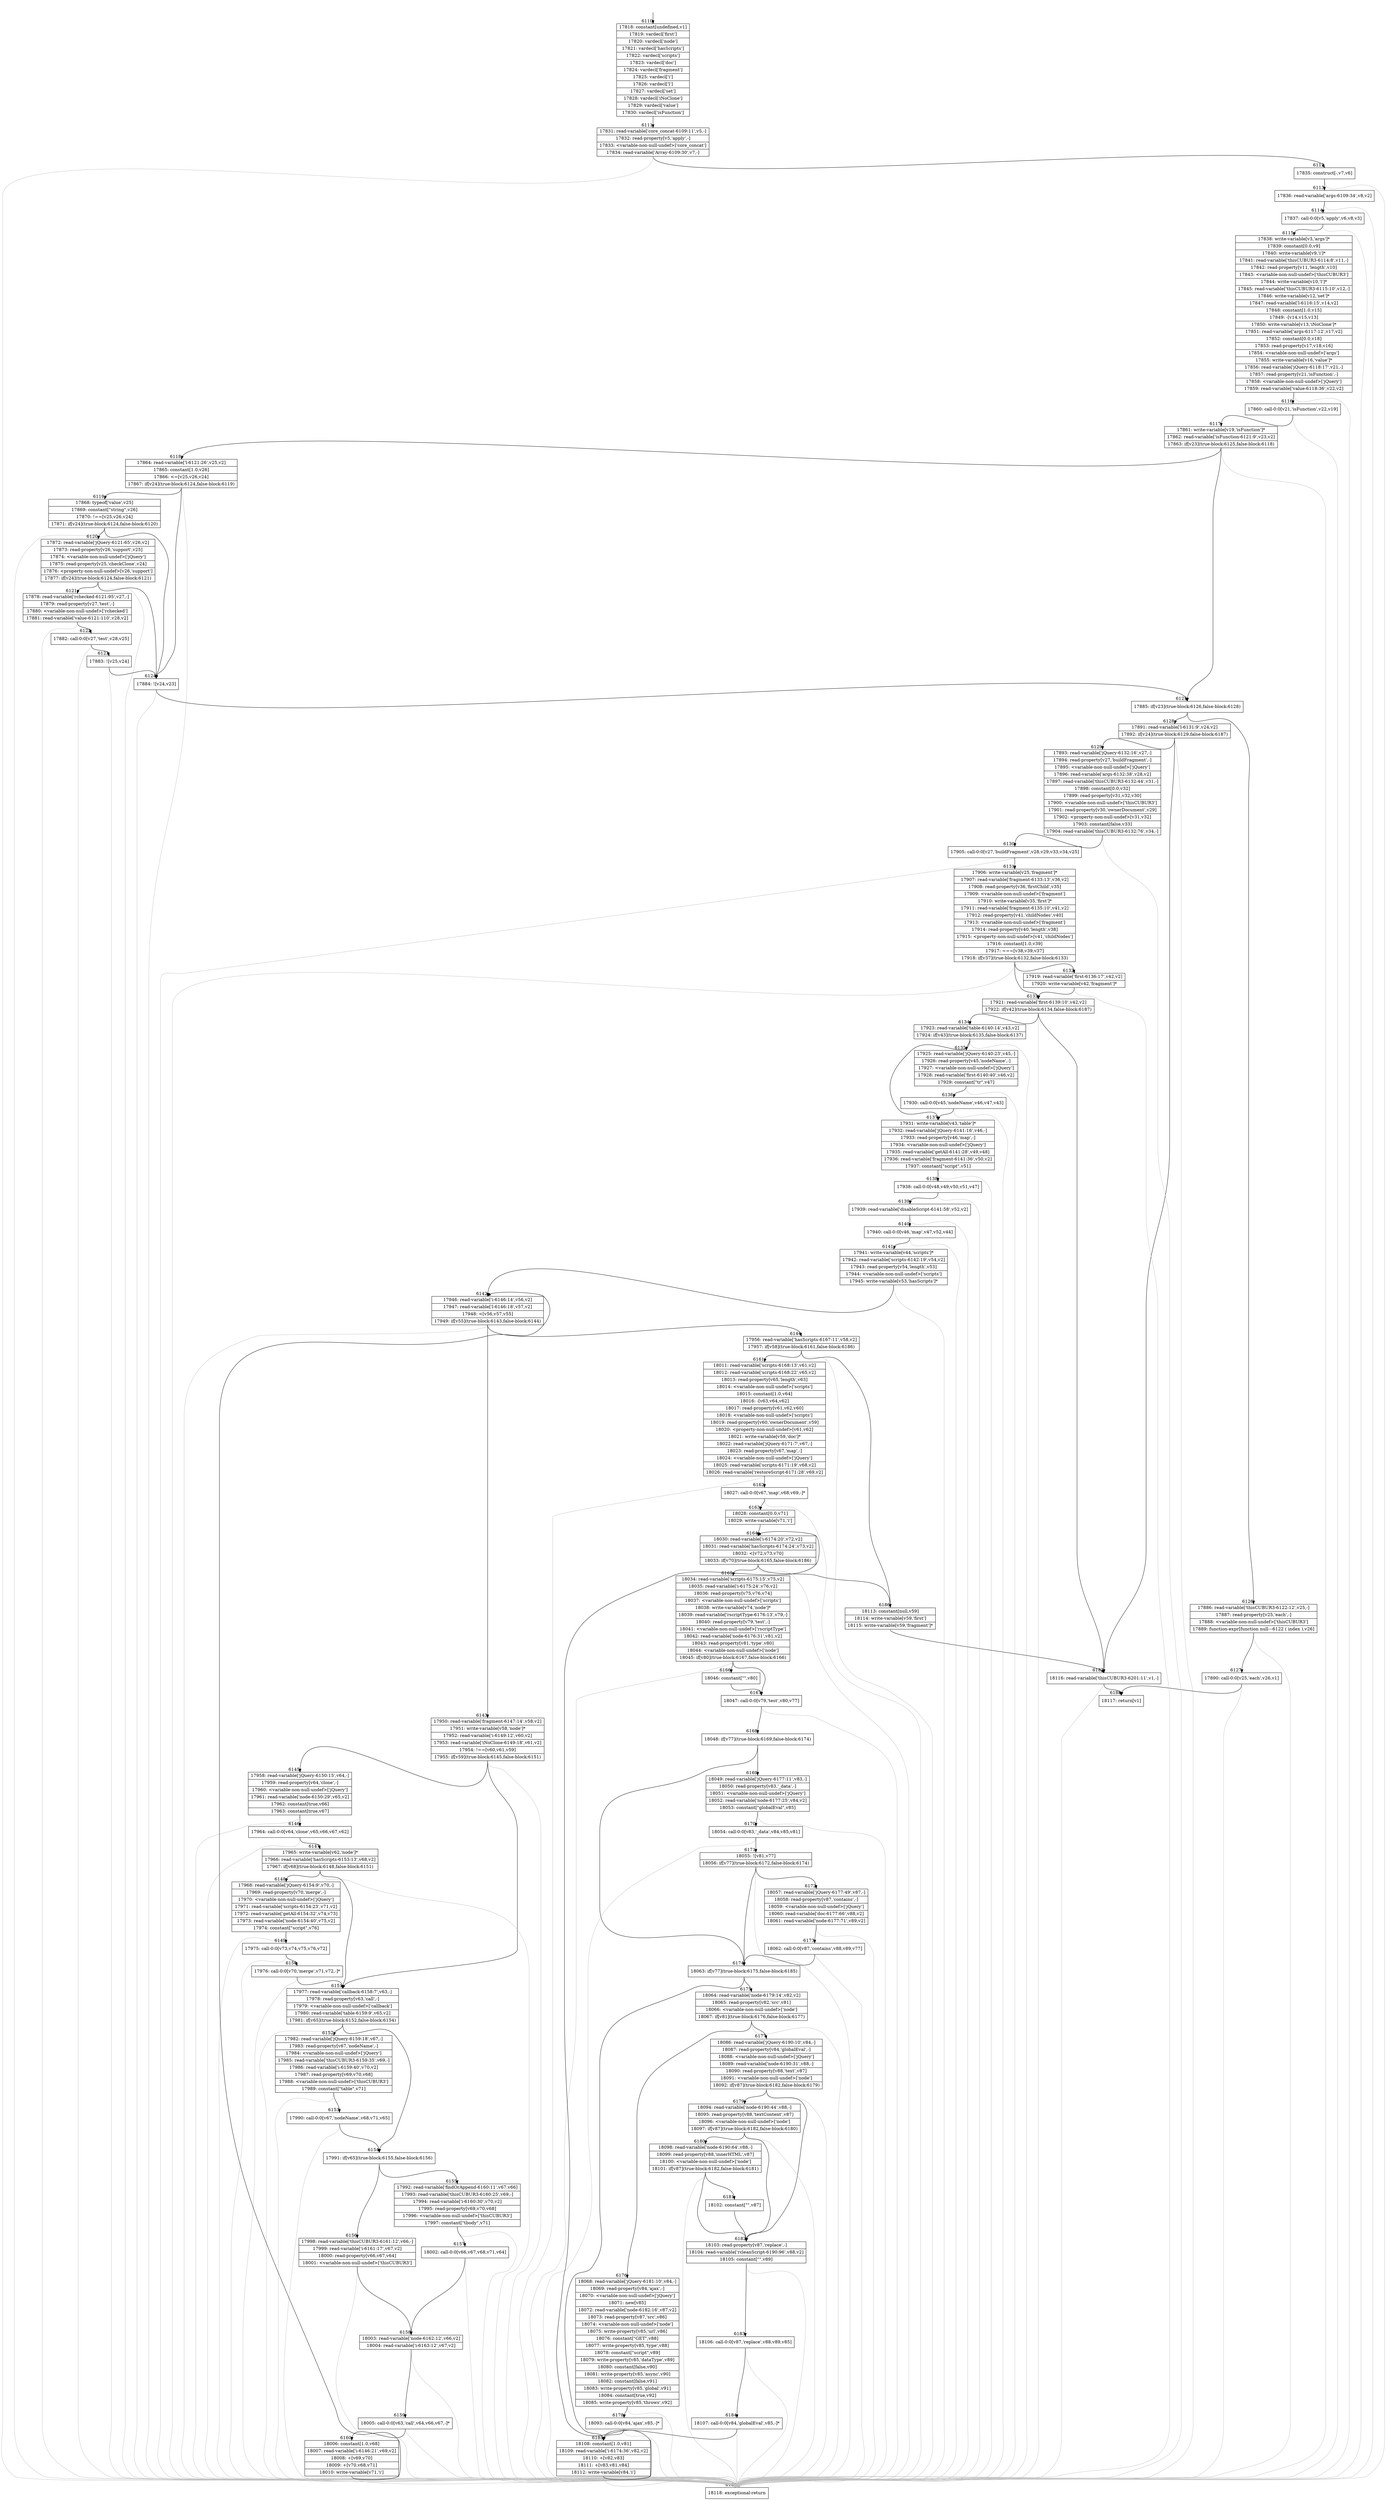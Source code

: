 digraph {
rankdir="TD"
BB_entry402[shape=none,label=""];
BB_entry402 -> BB6110 [tailport=s, headport=n, headlabel="    6110"]
BB6110 [shape=record label="{17818: constant[undefined,v1]|17819: vardecl['first']|17820: vardecl['node']|17821: vardecl['hasScripts']|17822: vardecl['scripts']|17823: vardecl['doc']|17824: vardecl['fragment']|17825: vardecl['i']|17826: vardecl['l']|17827: vardecl['set']|17828: vardecl['iNoClone']|17829: vardecl['value']|17830: vardecl['isFunction']}" ] 
BB6110 -> BB6111 [tailport=s, headport=n, headlabel="      6111"]
BB6111 [shape=record label="{17831: read-variable['core_concat-6109:11',v5,-]|17832: read-property[v5,'apply',-]|17833: \<variable-non-null-undef\>['core_concat']|17834: read-variable['Array-6109:30',v7,-]}" ] 
BB6111 -> BB6112 [tailport=s, headport=n, headlabel="      6112"]
BB6111 -> BB6189 [tailport=s, headport=n, color=gray, headlabel="      6189"]
BB6112 [shape=record label="{17835: construct[-,v7,v6]}" ] 
BB6112 -> BB6113 [tailport=s, headport=n, headlabel="      6113"]
BB6112 -> BB6189 [tailport=s, headport=n, color=gray]
BB6113 [shape=record label="{17836: read-variable['args-6109:34',v8,v2]}" ] 
BB6113 -> BB6114 [tailport=s, headport=n, headlabel="      6114"]
BB6113 -> BB6189 [tailport=s, headport=n, color=gray]
BB6114 [shape=record label="{17837: call-0:0[v5,'apply',v6,v8,v3]}" ] 
BB6114 -> BB6115 [tailport=s, headport=n, headlabel="      6115"]
BB6114 -> BB6189 [tailport=s, headport=n, color=gray]
BB6115 [shape=record label="{17838: write-variable[v3,'args']*|17839: constant[0.0,v9]|17840: write-variable[v9,'i']*|17841: read-variable['thisCUBUR3-6114:8',v11,-]|17842: read-property[v11,'length',v10]|17843: \<variable-non-null-undef\>['thisCUBUR3']|17844: write-variable[v10,'l']*|17845: read-variable['thisCUBUR3-6115:10',v12,-]|17846: write-variable[v12,'set']*|17847: read-variable['l-6116:15',v14,v2]|17848: constant[1.0,v15]|17849: -[v14,v15,v13]|17850: write-variable[v13,'iNoClone']*|17851: read-variable['args-6117:12',v17,v2]|17852: constant[0.0,v18]|17853: read-property[v17,v18,v16]|17854: \<variable-non-null-undef\>['args']|17855: write-variable[v16,'value']*|17856: read-variable['jQuery-6118:17',v21,-]|17857: read-property[v21,'isFunction',-]|17858: \<variable-non-null-undef\>['jQuery']|17859: read-variable['value-6118:36',v22,v2]}" ] 
BB6115 -> BB6116 [tailport=s, headport=n, headlabel="      6116"]
BB6115 -> BB6189 [tailport=s, headport=n, color=gray]
BB6116 [shape=record label="{17860: call-0:0[v21,'isFunction',v22,v19]}" ] 
BB6116 -> BB6117 [tailport=s, headport=n, headlabel="      6117"]
BB6116 -> BB6189 [tailport=s, headport=n, color=gray]
BB6117 [shape=record label="{17861: write-variable[v19,'isFunction']*|17862: read-variable['isFunction-6121:9',v23,v2]|17863: if[v23](true-block:6125,false-block:6118)}" ] 
BB6117 -> BB6125 [tailport=s, headport=n, headlabel="      6125"]
BB6117 -> BB6118 [tailport=s, headport=n, headlabel="      6118"]
BB6117 -> BB6189 [tailport=s, headport=n, color=gray]
BB6118 [shape=record label="{17864: read-variable['l-6121:26',v25,v2]|17865: constant[1.0,v26]|17866: \<=[v25,v26,v24]|17867: if[v24](true-block:6124,false-block:6119)}" ] 
BB6118 -> BB6124 [tailport=s, headport=n, headlabel="      6124"]
BB6118 -> BB6119 [tailport=s, headport=n, headlabel="      6119"]
BB6118 -> BB6189 [tailport=s, headport=n, color=gray]
BB6119 [shape=record label="{17868: typeof['value',v25]|17869: constant[\"string\",v26]|17870: !==[v25,v26,v24]|17871: if[v24](true-block:6124,false-block:6120)}" ] 
BB6119 -> BB6124 [tailport=s, headport=n]
BB6119 -> BB6120 [tailport=s, headport=n, headlabel="      6120"]
BB6119 -> BB6189 [tailport=s, headport=n, color=gray]
BB6120 [shape=record label="{17872: read-variable['jQuery-6121:65',v26,v2]|17873: read-property[v26,'support',v25]|17874: \<variable-non-null-undef\>['jQuery']|17875: read-property[v25,'checkClone',v24]|17876: \<property-non-null-undef\>[v26,'support']|17877: if[v24](true-block:6124,false-block:6121)}" ] 
BB6120 -> BB6124 [tailport=s, headport=n]
BB6120 -> BB6121 [tailport=s, headport=n, headlabel="      6121"]
BB6120 -> BB6189 [tailport=s, headport=n, color=gray]
BB6121 [shape=record label="{17878: read-variable['rchecked-6121:95',v27,-]|17879: read-property[v27,'test',-]|17880: \<variable-non-null-undef\>['rchecked']|17881: read-variable['value-6121:110',v28,v2]}" ] 
BB6121 -> BB6122 [tailport=s, headport=n, headlabel="      6122"]
BB6121 -> BB6189 [tailport=s, headport=n, color=gray]
BB6122 [shape=record label="{17882: call-0:0[v27,'test',v28,v25]}" ] 
BB6122 -> BB6123 [tailport=s, headport=n, headlabel="      6123"]
BB6122 -> BB6189 [tailport=s, headport=n, color=gray]
BB6123 [shape=record label="{17883: ![v25,v24]}" ] 
BB6123 -> BB6124 [tailport=s, headport=n]
BB6123 -> BB6189 [tailport=s, headport=n, color=gray]
BB6124 [shape=record label="{17884: ![v24,v23]}" ] 
BB6124 -> BB6125 [tailport=s, headport=n]
BB6124 -> BB6189 [tailport=s, headport=n, color=gray]
BB6125 [shape=record label="{17885: if[v23](true-block:6126,false-block:6128)}" ] 
BB6125 -> BB6126 [tailport=s, headport=n, headlabel="      6126"]
BB6125 -> BB6128 [tailport=s, headport=n, headlabel="      6128"]
BB6126 [shape=record label="{17886: read-variable['thisCUBUR3-6122:12',v25,-]|17887: read-property[v25,'each',-]|17888: \<variable-non-null-undef\>['thisCUBUR3']|17889: function-expr[function null---6122 ( index ),v26]}" ] 
BB6126 -> BB6127 [tailport=s, headport=n, headlabel="      6127"]
BB6126 -> BB6189 [tailport=s, headport=n, color=gray]
BB6127 [shape=record label="{17890: call-0:0[v25,'each',v26,v1]}" ] 
BB6127 -> BB6188 [tailport=s, headport=n, headlabel="      6188"]
BB6127 -> BB6189 [tailport=s, headport=n, color=gray]
BB6128 [shape=record label="{17891: read-variable['l-6131:9',v24,v2]|17892: if[v24](true-block:6129,false-block:6187)}" ] 
BB6128 -> BB6129 [tailport=s, headport=n, headlabel="      6129"]
BB6128 -> BB6187 [tailport=s, headport=n, headlabel="      6187"]
BB6128 -> BB6189 [tailport=s, headport=n, color=gray]
BB6129 [shape=record label="{17893: read-variable['jQuery-6132:16',v27,-]|17894: read-property[v27,'buildFragment',-]|17895: \<variable-non-null-undef\>['jQuery']|17896: read-variable['args-6132:38',v28,v2]|17897: read-variable['thisCUBUR3-6132:44',v31,-]|17898: constant[0.0,v32]|17899: read-property[v31,v32,v30]|17900: \<variable-non-null-undef\>['thisCUBUR3']|17901: read-property[v30,'ownerDocument',v29]|17902: \<property-non-null-undef\>[v31,v32]|17903: constant[false,v33]|17904: read-variable['thisCUBUR3-6132:76',v34,-]}" ] 
BB6129 -> BB6130 [tailport=s, headport=n, headlabel="      6130"]
BB6129 -> BB6189 [tailport=s, headport=n, color=gray]
BB6130 [shape=record label="{17905: call-0:0[v27,'buildFragment',v28,v29,v33,v34,v25]}" ] 
BB6130 -> BB6131 [tailport=s, headport=n, headlabel="      6131"]
BB6130 -> BB6189 [tailport=s, headport=n, color=gray]
BB6131 [shape=record label="{17906: write-variable[v25,'fragment']*|17907: read-variable['fragment-6133:13',v36,v2]|17908: read-property[v36,'firstChild',v35]|17909: \<variable-non-null-undef\>['fragment']|17910: write-variable[v35,'first']*|17911: read-variable['fragment-6135:10',v41,v2]|17912: read-property[v41,'childNodes',v40]|17913: \<variable-non-null-undef\>['fragment']|17914: read-property[v40,'length',v38]|17915: \<property-non-null-undef\>[v41,'childNodes']|17916: constant[1.0,v39]|17917: ===[v38,v39,v37]|17918: if[v37](true-block:6132,false-block:6133)}" ] 
BB6131 -> BB6132 [tailport=s, headport=n, headlabel="      6132"]
BB6131 -> BB6133 [tailport=s, headport=n, headlabel="      6133"]
BB6131 -> BB6189 [tailport=s, headport=n, color=gray]
BB6132 [shape=record label="{17919: read-variable['first-6136:17',v42,v2]|17920: write-variable[v42,'fragment']*}" ] 
BB6132 -> BB6133 [tailport=s, headport=n]
BB6132 -> BB6189 [tailport=s, headport=n, color=gray]
BB6133 [shape=record label="{17921: read-variable['first-6139:10',v42,v2]|17922: if[v42](true-block:6134,false-block:6187)}" ] 
BB6133 -> BB6134 [tailport=s, headport=n, headlabel="      6134"]
BB6133 -> BB6187 [tailport=s, headport=n]
BB6133 -> BB6189 [tailport=s, headport=n, color=gray]
BB6134 [shape=record label="{17923: read-variable['table-6140:14',v43,v2]|17924: if[v43](true-block:6135,false-block:6137)}" ] 
BB6134 -> BB6137 [tailport=s, headport=n, headlabel="      6137"]
BB6134 -> BB6135 [tailport=s, headport=n, headlabel="      6135"]
BB6134 -> BB6189 [tailport=s, headport=n, color=gray]
BB6135 [shape=record label="{17925: read-variable['jQuery-6140:23',v45,-]|17926: read-property[v45,'nodeName',-]|17927: \<variable-non-null-undef\>['jQuery']|17928: read-variable['first-6140:40',v46,v2]|17929: constant[\"tr\",v47]}" ] 
BB6135 -> BB6136 [tailport=s, headport=n, headlabel="      6136"]
BB6135 -> BB6189 [tailport=s, headport=n, color=gray]
BB6136 [shape=record label="{17930: call-0:0[v45,'nodeName',v46,v47,v43]}" ] 
BB6136 -> BB6137 [tailport=s, headport=n]
BB6136 -> BB6189 [tailport=s, headport=n, color=gray]
BB6137 [shape=record label="{17931: write-variable[v43,'table']*|17932: read-variable['jQuery-6141:16',v46,-]|17933: read-property[v46,'map',-]|17934: \<variable-non-null-undef\>['jQuery']|17935: read-variable['getAll-6141:28',v49,v48]|17936: read-variable['fragment-6141:36',v50,v2]|17937: constant[\"script\",v51]}" ] 
BB6137 -> BB6138 [tailport=s, headport=n, headlabel="      6138"]
BB6137 -> BB6189 [tailport=s, headport=n, color=gray]
BB6138 [shape=record label="{17938: call-0:0[v48,v49,v50,v51,v47]}" ] 
BB6138 -> BB6139 [tailport=s, headport=n, headlabel="      6139"]
BB6138 -> BB6189 [tailport=s, headport=n, color=gray]
BB6139 [shape=record label="{17939: read-variable['disableScript-6141:58',v52,v2]}" ] 
BB6139 -> BB6140 [tailport=s, headport=n, headlabel="      6140"]
BB6139 -> BB6189 [tailport=s, headport=n, color=gray]
BB6140 [shape=record label="{17940: call-0:0[v46,'map',v47,v52,v44]}" ] 
BB6140 -> BB6141 [tailport=s, headport=n, headlabel="      6141"]
BB6140 -> BB6189 [tailport=s, headport=n, color=gray]
BB6141 [shape=record label="{17941: write-variable[v44,'scripts']*|17942: read-variable['scripts-6142:19',v54,v2]|17943: read-property[v54,'length',v53]|17944: \<variable-non-null-undef\>['scripts']|17945: write-variable[v53,'hasScripts']*}" ] 
BB6141 -> BB6142 [tailport=s, headport=n, headlabel="      6142"]
BB6141 -> BB6189 [tailport=s, headport=n, color=gray]
BB6142 [shape=record label="{17946: read-variable['i-6146:14',v56,v2]|17947: read-variable['l-6146:18',v57,v2]|17948: \<[v56,v57,v55]|17949: if[v55](true-block:6143,false-block:6144)}" ] 
BB6142 -> BB6143 [tailport=s, headport=n, headlabel="      6143"]
BB6142 -> BB6144 [tailport=s, headport=n, headlabel="      6144"]
BB6142 -> BB6189 [tailport=s, headport=n, color=gray]
BB6143 [shape=record label="{17950: read-variable['fragment-6147:14',v58,v2]|17951: write-variable[v58,'node']*|17952: read-variable['i-6149:12',v60,v2]|17953: read-variable['iNoClone-6149:18',v61,v2]|17954: !==[v60,v61,v59]|17955: if[v59](true-block:6145,false-block:6151)}" ] 
BB6143 -> BB6145 [tailport=s, headport=n, headlabel="      6145"]
BB6143 -> BB6151 [tailport=s, headport=n, headlabel="      6151"]
BB6143 -> BB6189 [tailport=s, headport=n, color=gray]
BB6144 [shape=record label="{17956: read-variable['hasScripts-6167:11',v58,v2]|17957: if[v58](true-block:6161,false-block:6186)}" ] 
BB6144 -> BB6161 [tailport=s, headport=n, headlabel="      6161"]
BB6144 -> BB6186 [tailport=s, headport=n, headlabel="      6186"]
BB6144 -> BB6189 [tailport=s, headport=n, color=gray]
BB6145 [shape=record label="{17958: read-variable['jQuery-6150:15',v64,-]|17959: read-property[v64,'clone',-]|17960: \<variable-non-null-undef\>['jQuery']|17961: read-variable['node-6150:29',v65,v2]|17962: constant[true,v66]|17963: constant[true,v67]}" ] 
BB6145 -> BB6146 [tailport=s, headport=n, headlabel="      6146"]
BB6145 -> BB6189 [tailport=s, headport=n, color=gray]
BB6146 [shape=record label="{17964: call-0:0[v64,'clone',v65,v66,v67,v62]}" ] 
BB6146 -> BB6147 [tailport=s, headport=n, headlabel="      6147"]
BB6146 -> BB6189 [tailport=s, headport=n, color=gray]
BB6147 [shape=record label="{17965: write-variable[v62,'node']*|17966: read-variable['hasScripts-6153:13',v68,v2]|17967: if[v68](true-block:6148,false-block:6151)}" ] 
BB6147 -> BB6148 [tailport=s, headport=n, headlabel="      6148"]
BB6147 -> BB6151 [tailport=s, headport=n]
BB6147 -> BB6189 [tailport=s, headport=n, color=gray]
BB6148 [shape=record label="{17968: read-variable['jQuery-6154:9',v70,-]|17969: read-property[v70,'merge',-]|17970: \<variable-non-null-undef\>['jQuery']|17971: read-variable['scripts-6154:23',v71,v2]|17972: read-variable['getAll-6154:32',v74,v73]|17973: read-variable['node-6154:40',v75,v2]|17974: constant[\"script\",v76]}" ] 
BB6148 -> BB6149 [tailport=s, headport=n, headlabel="      6149"]
BB6148 -> BB6189 [tailport=s, headport=n, color=gray]
BB6149 [shape=record label="{17975: call-0:0[v73,v74,v75,v76,v72]}" ] 
BB6149 -> BB6150 [tailport=s, headport=n, headlabel="      6150"]
BB6149 -> BB6189 [tailport=s, headport=n, color=gray]
BB6150 [shape=record label="{17976: call-0:0[v70,'merge',v71,v72,-]*}" ] 
BB6150 -> BB6151 [tailport=s, headport=n]
BB6150 -> BB6189 [tailport=s, headport=n, color=gray]
BB6151 [shape=record label="{17977: read-variable['callback-6158:7',v63,-]|17978: read-property[v63,'call',-]|17979: \<variable-non-null-undef\>['callback']|17980: read-variable['table-6159:9',v65,v2]|17981: if[v65](true-block:6152,false-block:6154)}" ] 
BB6151 -> BB6154 [tailport=s, headport=n, headlabel="      6154"]
BB6151 -> BB6152 [tailport=s, headport=n, headlabel="      6152"]
BB6151 -> BB6189 [tailport=s, headport=n, color=gray]
BB6152 [shape=record label="{17982: read-variable['jQuery-6159:18',v67,-]|17983: read-property[v67,'nodeName',-]|17984: \<variable-non-null-undef\>['jQuery']|17985: read-variable['thisCUBUR3-6159:35',v69,-]|17986: read-variable['i-6159:40',v70,v2]|17987: read-property[v69,v70,v68]|17988: \<variable-non-null-undef\>['thisCUBUR3']|17989: constant[\"table\",v71]}" ] 
BB6152 -> BB6153 [tailport=s, headport=n, headlabel="      6153"]
BB6152 -> BB6189 [tailport=s, headport=n, color=gray]
BB6153 [shape=record label="{17990: call-0:0[v67,'nodeName',v68,v71,v65]}" ] 
BB6153 -> BB6154 [tailport=s, headport=n]
BB6153 -> BB6189 [tailport=s, headport=n, color=gray]
BB6154 [shape=record label="{17991: if[v65](true-block:6155,false-block:6156)}" ] 
BB6154 -> BB6155 [tailport=s, headport=n, headlabel="      6155"]
BB6154 -> BB6156 [tailport=s, headport=n, headlabel="      6156"]
BB6155 [shape=record label="{17992: read-variable['findOrAppend-6160:11',v67,v66]|17993: read-variable['thisCUBUR3-6160:25',v69,-]|17994: read-variable['i-6160:30',v70,v2]|17995: read-property[v69,v70,v68]|17996: \<variable-non-null-undef\>['thisCUBUR3']|17997: constant[\"tbody\",v71]}" ] 
BB6155 -> BB6157 [tailport=s, headport=n, headlabel="      6157"]
BB6155 -> BB6189 [tailport=s, headport=n, color=gray]
BB6156 [shape=record label="{17998: read-variable['thisCUBUR3-6161:12',v66,-]|17999: read-variable['i-6161:17',v67,v2]|18000: read-property[v66,v67,v64]|18001: \<variable-non-null-undef\>['thisCUBUR3']}" ] 
BB6156 -> BB6158 [tailport=s, headport=n, headlabel="      6158"]
BB6156 -> BB6189 [tailport=s, headport=n, color=gray]
BB6157 [shape=record label="{18002: call-0:0[v66,v67,v68,v71,v64]}" ] 
BB6157 -> BB6158 [tailport=s, headport=n]
BB6157 -> BB6189 [tailport=s, headport=n, color=gray]
BB6158 [shape=record label="{18003: read-variable['node-6162:12',v66,v2]|18004: read-variable['i-6163:12',v67,v2]}" ] 
BB6158 -> BB6159 [tailport=s, headport=n, headlabel="      6159"]
BB6158 -> BB6189 [tailport=s, headport=n, color=gray]
BB6159 [shape=record label="{18005: call-0:0[v63,'call',v64,v66,v67,-]*}" ] 
BB6159 -> BB6160 [tailport=s, headport=n, headlabel="      6160"]
BB6159 -> BB6189 [tailport=s, headport=n, color=gray]
BB6160 [shape=record label="{18006: constant[1.0,v68]|18007: read-variable['i-6146:21',v69,v2]|18008: +[v69,v70]|18009: +[v70,v68,v71]|18010: write-variable[v71,'i']}" ] 
BB6160 -> BB6142 [tailport=s, headport=n]
BB6160 -> BB6189 [tailport=s, headport=n, color=gray]
BB6161 [shape=record label="{18011: read-variable['scripts-6168:13',v61,v2]|18012: read-variable['scripts-6168:22',v65,v2]|18013: read-property[v65,'length',v63]|18014: \<variable-non-null-undef\>['scripts']|18015: constant[1.0,v64]|18016: -[v63,v64,v62]|18017: read-property[v61,v62,v60]|18018: \<variable-non-null-undef\>['scripts']|18019: read-property[v60,'ownerDocument',v59]|18020: \<property-non-null-undef\>[v61,v62]|18021: write-variable[v59,'doc']*|18022: read-variable['jQuery-6171:7',v67,-]|18023: read-property[v67,'map',-]|18024: \<variable-non-null-undef\>['jQuery']|18025: read-variable['scripts-6171:19',v68,v2]|18026: read-variable['restoreScript-6171:28',v69,v2]}" ] 
BB6161 -> BB6162 [tailport=s, headport=n, headlabel="      6162"]
BB6161 -> BB6189 [tailport=s, headport=n, color=gray]
BB6162 [shape=record label="{18027: call-0:0[v67,'map',v68,v69,-]*}" ] 
BB6162 -> BB6163 [tailport=s, headport=n, headlabel="      6163"]
BB6162 -> BB6189 [tailport=s, headport=n, color=gray]
BB6163 [shape=record label="{18028: constant[0.0,v71]|18029: write-variable[v71,'i']}" ] 
BB6163 -> BB6164 [tailport=s, headport=n, headlabel="      6164"]
BB6164 [shape=record label="{18030: read-variable['i-6174:20',v72,v2]|18031: read-variable['hasScripts-6174:24',v73,v2]|18032: \<[v72,v73,v70]|18033: if[v70](true-block:6165,false-block:6186)}" ] 
BB6164 -> BB6165 [tailport=s, headport=n, headlabel="      6165"]
BB6164 -> BB6186 [tailport=s, headport=n]
BB6164 -> BB6189 [tailport=s, headport=n, color=gray]
BB6165 [shape=record label="{18034: read-variable['scripts-6175:15',v75,v2]|18035: read-variable['i-6175:24',v76,v2]|18036: read-property[v75,v76,v74]|18037: \<variable-non-null-undef\>['scripts']|18038: write-variable[v74,'node']*|18039: read-variable['rscriptType-6176:13',v79,-]|18040: read-property[v79,'test',-]|18041: \<variable-non-null-undef\>['rscriptType']|18042: read-variable['node-6176:31',v81,v2]|18043: read-property[v81,'type',v80]|18044: \<variable-non-null-undef\>['node']|18045: if[v80](true-block:6167,false-block:6166)}" ] 
BB6165 -> BB6167 [tailport=s, headport=n, headlabel="      6167"]
BB6165 -> BB6166 [tailport=s, headport=n, headlabel="      6166"]
BB6165 -> BB6189 [tailport=s, headport=n, color=gray]
BB6166 [shape=record label="{18046: constant[\"\",v80]}" ] 
BB6166 -> BB6167 [tailport=s, headport=n]
BB6167 [shape=record label="{18047: call-0:0[v79,'test',v80,v77]}" ] 
BB6167 -> BB6168 [tailport=s, headport=n, headlabel="      6168"]
BB6167 -> BB6189 [tailport=s, headport=n, color=gray]
BB6168 [shape=record label="{18048: if[v77](true-block:6169,false-block:6174)}" ] 
BB6168 -> BB6174 [tailport=s, headport=n, headlabel="      6174"]
BB6168 -> BB6169 [tailport=s, headport=n, headlabel="      6169"]
BB6169 [shape=record label="{18049: read-variable['jQuery-6177:11',v83,-]|18050: read-property[v83,'_data',-]|18051: \<variable-non-null-undef\>['jQuery']|18052: read-variable['node-6177:25',v84,v2]|18053: constant[\"globalEval\",v85]}" ] 
BB6169 -> BB6170 [tailport=s, headport=n, headlabel="      6170"]
BB6169 -> BB6189 [tailport=s, headport=n, color=gray]
BB6170 [shape=record label="{18054: call-0:0[v83,'_data',v84,v85,v81]}" ] 
BB6170 -> BB6171 [tailport=s, headport=n, headlabel="      6171"]
BB6170 -> BB6189 [tailport=s, headport=n, color=gray]
BB6171 [shape=record label="{18055: ![v81,v77]|18056: if[v77](true-block:6172,false-block:6174)}" ] 
BB6171 -> BB6174 [tailport=s, headport=n]
BB6171 -> BB6172 [tailport=s, headport=n, headlabel="      6172"]
BB6171 -> BB6189 [tailport=s, headport=n, color=gray]
BB6172 [shape=record label="{18057: read-variable['jQuery-6177:49',v87,-]|18058: read-property[v87,'contains',-]|18059: \<variable-non-null-undef\>['jQuery']|18060: read-variable['doc-6177:66',v88,v2]|18061: read-variable['node-6177:71',v89,v2]}" ] 
BB6172 -> BB6173 [tailport=s, headport=n, headlabel="      6173"]
BB6172 -> BB6189 [tailport=s, headport=n, color=gray]
BB6173 [shape=record label="{18062: call-0:0[v87,'contains',v88,v89,v77]}" ] 
BB6173 -> BB6174 [tailport=s, headport=n]
BB6173 -> BB6189 [tailport=s, headport=n, color=gray]
BB6174 [shape=record label="{18063: if[v77](true-block:6175,false-block:6185)}" ] 
BB6174 -> BB6175 [tailport=s, headport=n, headlabel="      6175"]
BB6174 -> BB6185 [tailport=s, headport=n, headlabel="      6185"]
BB6175 [shape=record label="{18064: read-variable['node-6179:14',v82,v2]|18065: read-property[v82,'src',v81]|18066: \<variable-non-null-undef\>['node']|18067: if[v81](true-block:6176,false-block:6177)}" ] 
BB6175 -> BB6176 [tailport=s, headport=n, headlabel="      6176"]
BB6175 -> BB6177 [tailport=s, headport=n, headlabel="      6177"]
BB6175 -> BB6189 [tailport=s, headport=n, color=gray]
BB6176 [shape=record label="{18068: read-variable['jQuery-6181:10',v84,-]|18069: read-property[v84,'ajax',-]|18070: \<variable-non-null-undef\>['jQuery']|18071: new[v85]|18072: read-variable['node-6182:16',v87,v2]|18073: read-property[v87,'src',v86]|18074: \<variable-non-null-undef\>['node']|18075: write-property[v85,'url',v86]|18076: constant[\"GET\",v88]|18077: write-property[v85,'type',v88]|18078: constant[\"script\",v89]|18079: write-property[v85,'dataType',v89]|18080: constant[false,v90]|18081: write-property[v85,'async',v90]|18082: constant[false,v91]|18083: write-property[v85,'global',v91]|18084: constant[true,v92]|18085: write-property[v85,'throws',v92]}" ] 
BB6176 -> BB6178 [tailport=s, headport=n, headlabel="      6178"]
BB6176 -> BB6189 [tailport=s, headport=n, color=gray]
BB6177 [shape=record label="{18086: read-variable['jQuery-6190:10',v84,-]|18087: read-property[v84,'globalEval',-]|18088: \<variable-non-null-undef\>['jQuery']|18089: read-variable['node-6190:31',v88,-]|18090: read-property[v88,'text',v87]|18091: \<variable-non-null-undef\>['node']|18092: if[v87](true-block:6182,false-block:6179)}" ] 
BB6177 -> BB6182 [tailport=s, headport=n, headlabel="      6182"]
BB6177 -> BB6179 [tailport=s, headport=n, headlabel="      6179"]
BB6177 -> BB6189 [tailport=s, headport=n, color=gray]
BB6178 [shape=record label="{18093: call-0:0[v84,'ajax',v85,-]*}" ] 
BB6178 -> BB6185 [tailport=s, headport=n]
BB6178 -> BB6189 [tailport=s, headport=n, color=gray]
BB6179 [shape=record label="{18094: read-variable['node-6190:44',v88,-]|18095: read-property[v88,'textContent',v87]|18096: \<variable-non-null-undef\>['node']|18097: if[v87](true-block:6182,false-block:6180)}" ] 
BB6179 -> BB6182 [tailport=s, headport=n]
BB6179 -> BB6180 [tailport=s, headport=n, headlabel="      6180"]
BB6179 -> BB6189 [tailport=s, headport=n, color=gray]
BB6180 [shape=record label="{18098: read-variable['node-6190:64',v88,-]|18099: read-property[v88,'innerHTML',v87]|18100: \<variable-non-null-undef\>['node']|18101: if[v87](true-block:6182,false-block:6181)}" ] 
BB6180 -> BB6182 [tailport=s, headport=n]
BB6180 -> BB6181 [tailport=s, headport=n, headlabel="      6181"]
BB6180 -> BB6189 [tailport=s, headport=n, color=gray]
BB6181 [shape=record label="{18102: constant[\"\",v87]}" ] 
BB6181 -> BB6182 [tailport=s, headport=n]
BB6182 [shape=record label="{18103: read-property[v87,'replace',-]|18104: read-variable['rcleanScript-6190:96',v88,v2]|18105: constant[\"\",v89]}" ] 
BB6182 -> BB6183 [tailport=s, headport=n, headlabel="      6183"]
BB6182 -> BB6189 [tailport=s, headport=n, color=gray]
BB6183 [shape=record label="{18106: call-0:0[v87,'replace',v88,v89,v85]}" ] 
BB6183 -> BB6184 [tailport=s, headport=n, headlabel="      6184"]
BB6183 -> BB6189 [tailport=s, headport=n, color=gray]
BB6184 [shape=record label="{18107: call-0:0[v84,'globalEval',v85,-]*}" ] 
BB6184 -> BB6185 [tailport=s, headport=n]
BB6184 -> BB6189 [tailport=s, headport=n, color=gray]
BB6185 [shape=record label="{18108: constant[1.0,v81]|18109: read-variable['i-6174:36',v82,v2]|18110: +[v82,v83]|18111: +[v83,v81,v84]|18112: write-variable[v84,'i']}" ] 
BB6185 -> BB6164 [tailport=s, headport=n]
BB6185 -> BB6189 [tailport=s, headport=n, color=gray]
BB6186 [shape=record label="{18113: constant[null,v59]|18114: write-variable[v59,'first']|18115: write-variable[v59,'fragment']*}" ] 
BB6186 -> BB6187 [tailport=s, headport=n]
BB6187 [shape=record label="{18116: read-variable['thisCUBUR3-6201:11',v1,-]}" ] 
BB6187 -> BB6188 [tailport=s, headport=n]
BB6187 -> BB6189 [tailport=s, headport=n, color=gray]
BB6188 [shape=record label="{18117: return[v1]}" ] 
BB6189 [shape=record label="{18118: exceptional-return}" ] 
}
